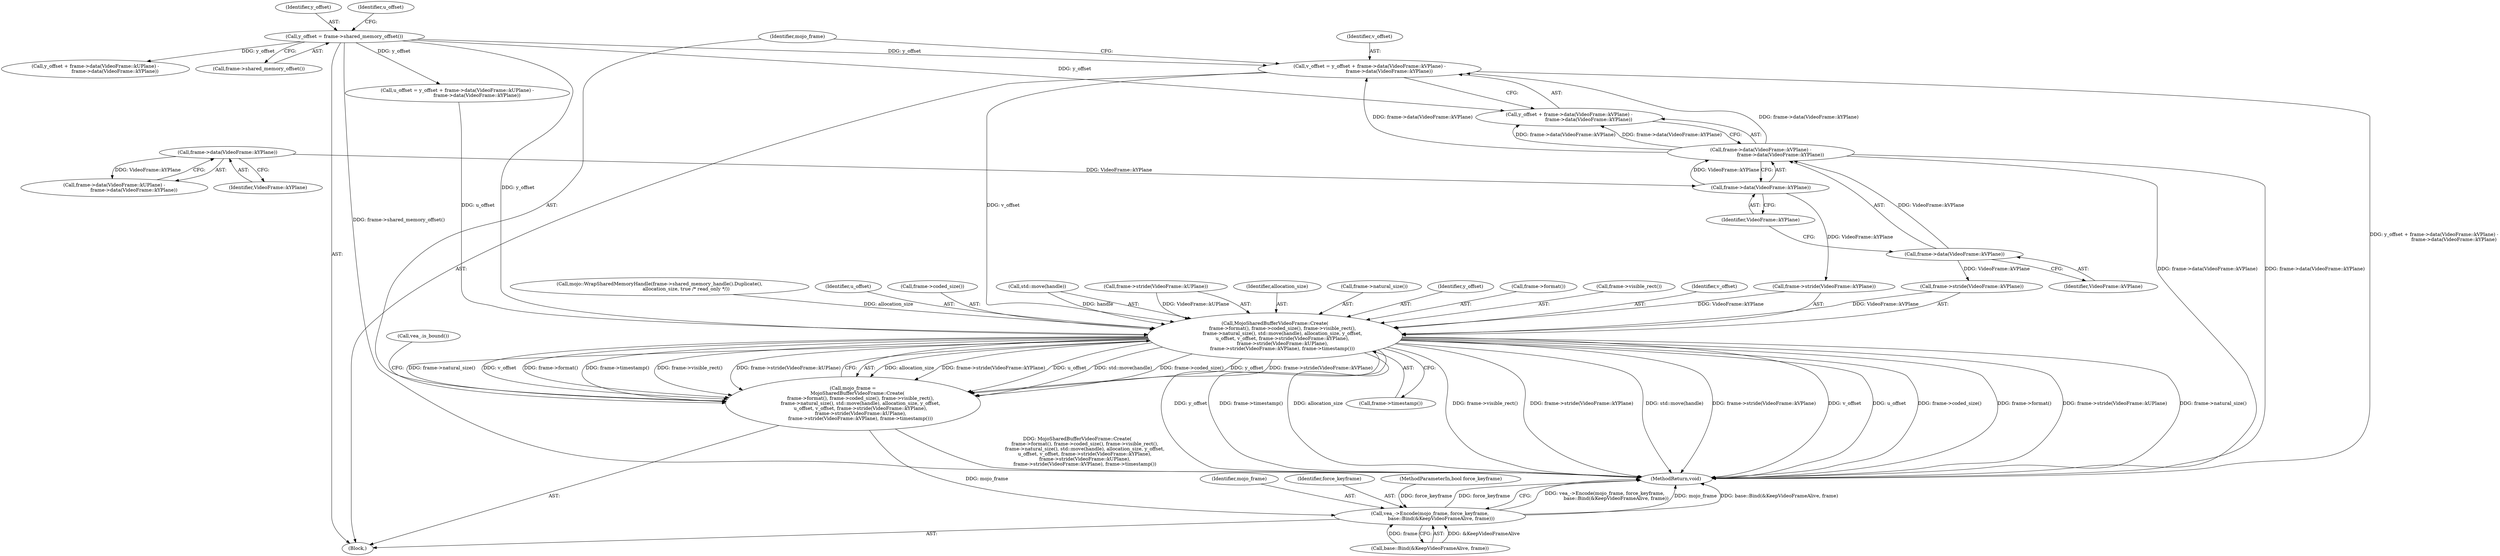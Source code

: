 digraph "0_Chrome_673ce95d481ea9368c4d4d43ac756ba1d6d9e608_22@integer" {
"1000149" [label="(Call,v_offset = y_offset + frame->data(VideoFrame::kVPlane) -\n                          frame->data(VideoFrame::kYPlane))"];
"1000135" [label="(Call,y_offset = frame->shared_memory_offset())"];
"1000153" [label="(Call,frame->data(VideoFrame::kVPlane) -\n                          frame->data(VideoFrame::kYPlane))"];
"1000154" [label="(Call,frame->data(VideoFrame::kVPlane))"];
"1000156" [label="(Call,frame->data(VideoFrame::kYPlane))"];
"1000146" [label="(Call,frame->data(VideoFrame::kYPlane))"];
"1000161" [label="(Call,MojoSharedBufferVideoFrame::Create(\n          frame->format(), frame->coded_size(), frame->visible_rect(),\n          frame->natural_size(), std::move(handle), allocation_size, y_offset,\n          u_offset, v_offset, frame->stride(VideoFrame::kYPlane),\n          frame->stride(VideoFrame::kUPlane),\n          frame->stride(VideoFrame::kVPlane), frame->timestamp()))"];
"1000159" [label="(Call,mojo_frame =\n      MojoSharedBufferVideoFrame::Create(\n          frame->format(), frame->coded_size(), frame->visible_rect(),\n          frame->natural_size(), std::move(handle), allocation_size, y_offset,\n          u_offset, v_offset, frame->stride(VideoFrame::kYPlane),\n          frame->stride(VideoFrame::kUPlane),\n          frame->stride(VideoFrame::kVPlane), frame->timestamp()))"];
"1000181" [label="(Call,vea_->Encode(mojo_frame, force_keyframe,\n               base::Bind(&KeepVideoFrameAlive, frame)))"];
"1000130" [label="(Call,mojo::WrapSharedMemoryHandle(frame->shared_memory_handle().Duplicate(),\n                                   allocation_size, true /* read_only */))"];
"1000184" [label="(Call,base::Bind(&KeepVideoFrameAlive, frame))"];
"1000170" [label="(Identifier,u_offset)"];
"1000182" [label="(Identifier,mojo_frame)"];
"1000163" [label="(Call,frame->coded_size())"];
"1000151" [label="(Call,y_offset + frame->data(VideoFrame::kVPlane) -\n                          frame->data(VideoFrame::kYPlane))"];
"1000157" [label="(Identifier,VideoFrame::kYPlane)"];
"1000136" [label="(Identifier,y_offset)"];
"1000180" [label="(Call,vea_.is_bound())"];
"1000166" [label="(Call,std::move(handle))"];
"1000174" [label="(Call,frame->stride(VideoFrame::kUPlane))"];
"1000178" [label="(Call,frame->timestamp())"];
"1000141" [label="(Call,y_offset + frame->data(VideoFrame::kUPlane) -\n                          frame->data(VideoFrame::kYPlane))"];
"1000135" [label="(Call,y_offset = frame->shared_memory_offset())"];
"1000147" [label="(Identifier,VideoFrame::kYPlane)"];
"1000137" [label="(Call,frame->shared_memory_offset())"];
"1000156" [label="(Call,frame->data(VideoFrame::kYPlane))"];
"1000176" [label="(Call,frame->stride(VideoFrame::kVPlane))"];
"1000150" [label="(Identifier,v_offset)"];
"1000168" [label="(Identifier,allocation_size)"];
"1000159" [label="(Call,mojo_frame =\n      MojoSharedBufferVideoFrame::Create(\n          frame->format(), frame->coded_size(), frame->visible_rect(),\n          frame->natural_size(), std::move(handle), allocation_size, y_offset,\n          u_offset, v_offset, frame->stride(VideoFrame::kYPlane),\n          frame->stride(VideoFrame::kUPlane),\n          frame->stride(VideoFrame::kVPlane), frame->timestamp()))"];
"1000165" [label="(Call,frame->natural_size())"];
"1000149" [label="(Call,v_offset = y_offset + frame->data(VideoFrame::kVPlane) -\n                          frame->data(VideoFrame::kYPlane))"];
"1000172" [label="(Call,frame->stride(VideoFrame::kYPlane))"];
"1000161" [label="(Call,MojoSharedBufferVideoFrame::Create(\n          frame->format(), frame->coded_size(), frame->visible_rect(),\n          frame->natural_size(), std::move(handle), allocation_size, y_offset,\n          u_offset, v_offset, frame->stride(VideoFrame::kYPlane),\n          frame->stride(VideoFrame::kUPlane),\n          frame->stride(VideoFrame::kVPlane), frame->timestamp()))"];
"1000183" [label="(Identifier,force_keyframe)"];
"1000181" [label="(Call,vea_->Encode(mojo_frame, force_keyframe,\n               base::Bind(&KeepVideoFrameAlive, frame)))"];
"1000155" [label="(Identifier,VideoFrame::kVPlane)"];
"1000139" [label="(Call,u_offset = y_offset + frame->data(VideoFrame::kUPlane) -\n                          frame->data(VideoFrame::kYPlane))"];
"1000169" [label="(Identifier,y_offset)"];
"1000154" [label="(Call,frame->data(VideoFrame::kVPlane))"];
"1000160" [label="(Identifier,mojo_frame)"];
"1000143" [label="(Call,frame->data(VideoFrame::kUPlane) -\n                          frame->data(VideoFrame::kYPlane))"];
"1000162" [label="(Call,frame->format())"];
"1000164" [label="(Call,frame->visible_rect())"];
"1000171" [label="(Identifier,v_offset)"];
"1000146" [label="(Call,frame->data(VideoFrame::kYPlane))"];
"1000104" [label="(Block,)"];
"1000103" [label="(MethodParameterIn,bool force_keyframe)"];
"1000153" [label="(Call,frame->data(VideoFrame::kVPlane) -\n                          frame->data(VideoFrame::kYPlane))"];
"1000140" [label="(Identifier,u_offset)"];
"1000188" [label="(MethodReturn,void)"];
"1000149" -> "1000104"  [label="AST: "];
"1000149" -> "1000151"  [label="CFG: "];
"1000150" -> "1000149"  [label="AST: "];
"1000151" -> "1000149"  [label="AST: "];
"1000160" -> "1000149"  [label="CFG: "];
"1000149" -> "1000188"  [label="DDG: y_offset + frame->data(VideoFrame::kVPlane) -\n                          frame->data(VideoFrame::kYPlane)"];
"1000135" -> "1000149"  [label="DDG: y_offset"];
"1000153" -> "1000149"  [label="DDG: frame->data(VideoFrame::kVPlane)"];
"1000153" -> "1000149"  [label="DDG: frame->data(VideoFrame::kYPlane)"];
"1000149" -> "1000161"  [label="DDG: v_offset"];
"1000135" -> "1000104"  [label="AST: "];
"1000135" -> "1000137"  [label="CFG: "];
"1000136" -> "1000135"  [label="AST: "];
"1000137" -> "1000135"  [label="AST: "];
"1000140" -> "1000135"  [label="CFG: "];
"1000135" -> "1000188"  [label="DDG: frame->shared_memory_offset()"];
"1000135" -> "1000139"  [label="DDG: y_offset"];
"1000135" -> "1000141"  [label="DDG: y_offset"];
"1000135" -> "1000151"  [label="DDG: y_offset"];
"1000135" -> "1000161"  [label="DDG: y_offset"];
"1000153" -> "1000151"  [label="AST: "];
"1000153" -> "1000156"  [label="CFG: "];
"1000154" -> "1000153"  [label="AST: "];
"1000156" -> "1000153"  [label="AST: "];
"1000151" -> "1000153"  [label="CFG: "];
"1000153" -> "1000188"  [label="DDG: frame->data(VideoFrame::kVPlane)"];
"1000153" -> "1000188"  [label="DDG: frame->data(VideoFrame::kYPlane)"];
"1000153" -> "1000151"  [label="DDG: frame->data(VideoFrame::kVPlane)"];
"1000153" -> "1000151"  [label="DDG: frame->data(VideoFrame::kYPlane)"];
"1000154" -> "1000153"  [label="DDG: VideoFrame::kVPlane"];
"1000156" -> "1000153"  [label="DDG: VideoFrame::kYPlane"];
"1000154" -> "1000155"  [label="CFG: "];
"1000155" -> "1000154"  [label="AST: "];
"1000157" -> "1000154"  [label="CFG: "];
"1000154" -> "1000176"  [label="DDG: VideoFrame::kVPlane"];
"1000156" -> "1000157"  [label="CFG: "];
"1000157" -> "1000156"  [label="AST: "];
"1000146" -> "1000156"  [label="DDG: VideoFrame::kYPlane"];
"1000156" -> "1000172"  [label="DDG: VideoFrame::kYPlane"];
"1000146" -> "1000143"  [label="AST: "];
"1000146" -> "1000147"  [label="CFG: "];
"1000147" -> "1000146"  [label="AST: "];
"1000143" -> "1000146"  [label="CFG: "];
"1000146" -> "1000143"  [label="DDG: VideoFrame::kYPlane"];
"1000161" -> "1000159"  [label="AST: "];
"1000161" -> "1000178"  [label="CFG: "];
"1000162" -> "1000161"  [label="AST: "];
"1000163" -> "1000161"  [label="AST: "];
"1000164" -> "1000161"  [label="AST: "];
"1000165" -> "1000161"  [label="AST: "];
"1000166" -> "1000161"  [label="AST: "];
"1000168" -> "1000161"  [label="AST: "];
"1000169" -> "1000161"  [label="AST: "];
"1000170" -> "1000161"  [label="AST: "];
"1000171" -> "1000161"  [label="AST: "];
"1000172" -> "1000161"  [label="AST: "];
"1000174" -> "1000161"  [label="AST: "];
"1000176" -> "1000161"  [label="AST: "];
"1000178" -> "1000161"  [label="AST: "];
"1000159" -> "1000161"  [label="CFG: "];
"1000161" -> "1000188"  [label="DDG: y_offset"];
"1000161" -> "1000188"  [label="DDG: frame->timestamp()"];
"1000161" -> "1000188"  [label="DDG: allocation_size"];
"1000161" -> "1000188"  [label="DDG: frame->visible_rect()"];
"1000161" -> "1000188"  [label="DDG: frame->stride(VideoFrame::kYPlane)"];
"1000161" -> "1000188"  [label="DDG: std::move(handle)"];
"1000161" -> "1000188"  [label="DDG: frame->stride(VideoFrame::kVPlane)"];
"1000161" -> "1000188"  [label="DDG: v_offset"];
"1000161" -> "1000188"  [label="DDG: u_offset"];
"1000161" -> "1000188"  [label="DDG: frame->coded_size()"];
"1000161" -> "1000188"  [label="DDG: frame->format()"];
"1000161" -> "1000188"  [label="DDG: frame->stride(VideoFrame::kUPlane)"];
"1000161" -> "1000188"  [label="DDG: frame->natural_size()"];
"1000161" -> "1000159"  [label="DDG: allocation_size"];
"1000161" -> "1000159"  [label="DDG: frame->stride(VideoFrame::kYPlane)"];
"1000161" -> "1000159"  [label="DDG: u_offset"];
"1000161" -> "1000159"  [label="DDG: std::move(handle)"];
"1000161" -> "1000159"  [label="DDG: frame->coded_size()"];
"1000161" -> "1000159"  [label="DDG: y_offset"];
"1000161" -> "1000159"  [label="DDG: frame->stride(VideoFrame::kVPlane)"];
"1000161" -> "1000159"  [label="DDG: frame->natural_size()"];
"1000161" -> "1000159"  [label="DDG: v_offset"];
"1000161" -> "1000159"  [label="DDG: frame->format()"];
"1000161" -> "1000159"  [label="DDG: frame->timestamp()"];
"1000161" -> "1000159"  [label="DDG: frame->visible_rect()"];
"1000161" -> "1000159"  [label="DDG: frame->stride(VideoFrame::kUPlane)"];
"1000166" -> "1000161"  [label="DDG: handle"];
"1000130" -> "1000161"  [label="DDG: allocation_size"];
"1000139" -> "1000161"  [label="DDG: u_offset"];
"1000172" -> "1000161"  [label="DDG: VideoFrame::kYPlane"];
"1000174" -> "1000161"  [label="DDG: VideoFrame::kUPlane"];
"1000176" -> "1000161"  [label="DDG: VideoFrame::kVPlane"];
"1000159" -> "1000104"  [label="AST: "];
"1000160" -> "1000159"  [label="AST: "];
"1000180" -> "1000159"  [label="CFG: "];
"1000159" -> "1000188"  [label="DDG: MojoSharedBufferVideoFrame::Create(\n          frame->format(), frame->coded_size(), frame->visible_rect(),\n          frame->natural_size(), std::move(handle), allocation_size, y_offset,\n          u_offset, v_offset, frame->stride(VideoFrame::kYPlane),\n          frame->stride(VideoFrame::kUPlane),\n          frame->stride(VideoFrame::kVPlane), frame->timestamp())"];
"1000159" -> "1000181"  [label="DDG: mojo_frame"];
"1000181" -> "1000104"  [label="AST: "];
"1000181" -> "1000184"  [label="CFG: "];
"1000182" -> "1000181"  [label="AST: "];
"1000183" -> "1000181"  [label="AST: "];
"1000184" -> "1000181"  [label="AST: "];
"1000188" -> "1000181"  [label="CFG: "];
"1000181" -> "1000188"  [label="DDG: vea_->Encode(mojo_frame, force_keyframe,\n               base::Bind(&KeepVideoFrameAlive, frame))"];
"1000181" -> "1000188"  [label="DDG: mojo_frame"];
"1000181" -> "1000188"  [label="DDG: base::Bind(&KeepVideoFrameAlive, frame)"];
"1000181" -> "1000188"  [label="DDG: force_keyframe"];
"1000103" -> "1000181"  [label="DDG: force_keyframe"];
"1000184" -> "1000181"  [label="DDG: &KeepVideoFrameAlive"];
"1000184" -> "1000181"  [label="DDG: frame"];
}
